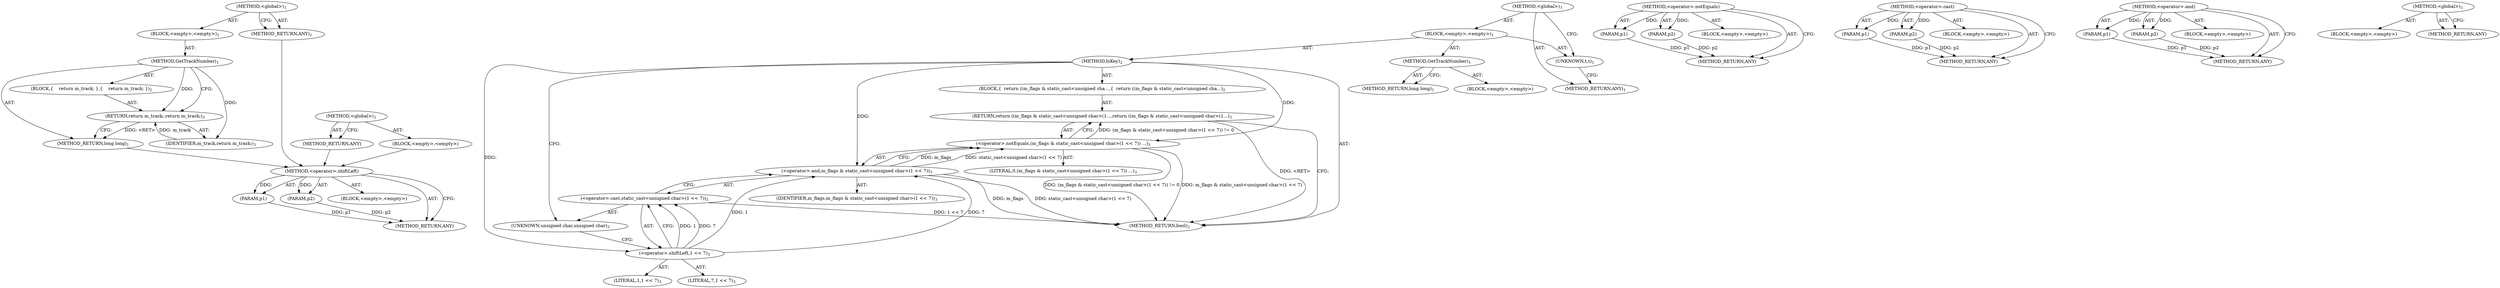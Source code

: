 digraph "IsKey" {
vulnerable_6 [label=<(METHOD,&lt;global&gt;)<SUB>1</SUB>>];
vulnerable_7 [label=<(BLOCK,&lt;empty&gt;,&lt;empty&gt;)<SUB>1</SUB>>];
vulnerable_8 [label=<(METHOD,GetTrackNumber)<SUB>1</SUB>>];
vulnerable_9 [label=<(BLOCK,{
    return m_track;
 },{
    return m_track;
 })<SUB>2</SUB>>];
vulnerable_10 [label=<(RETURN,return m_track;,return m_track;)<SUB>3</SUB>>];
vulnerable_11 [label=<(IDENTIFIER,m_track,return m_track;)<SUB>3</SUB>>];
vulnerable_12 [label=<(METHOD_RETURN,long long)<SUB>1</SUB>>];
vulnerable_14 [label=<(METHOD_RETURN,ANY)<SUB>1</SUB>>];
vulnerable_23 [label=<(METHOD,&lt;global&gt;)<SUB>1</SUB>>];
vulnerable_24 [label=<(BLOCK,&lt;empty&gt;,&lt;empty&gt;)>];
vulnerable_25 [label=<(METHOD_RETURN,ANY)>];
fixed_61 [label=<(METHOD,&lt;operator&gt;.shiftLeft)>];
fixed_62 [label=<(PARAM,p1)>];
fixed_63 [label=<(PARAM,p2)>];
fixed_64 [label=<(BLOCK,&lt;empty&gt;,&lt;empty&gt;)>];
fixed_65 [label=<(METHOD_RETURN,ANY)>];
fixed_6 [label=<(METHOD,&lt;global&gt;)<SUB>1</SUB>>];
fixed_7 [label=<(BLOCK,&lt;empty&gt;,&lt;empty&gt;)<SUB>1</SUB>>];
fixed_8 [label=<(METHOD,GetTrackNumber)<SUB>1</SUB>>];
fixed_9 [label=<(BLOCK,&lt;empty&gt;,&lt;empty&gt;)>];
fixed_10 [label=<(METHOD_RETURN,long long)<SUB>1</SUB>>];
fixed_12 [label=<(UNKNOWN,t,t)<SUB>1</SUB>>];
fixed_13 [label=<(METHOD,IsKey)<SUB>2</SUB>>];
fixed_14 [label=<(BLOCK,{
  return ((m_flags &amp; static_cast&lt;unsigned cha...,{
  return ((m_flags &amp; static_cast&lt;unsigned cha...)<SUB>2</SUB>>];
fixed_15 [label=<(RETURN,return ((m_flags &amp; static_cast&lt;unsigned char&gt;(1...,return ((m_flags &amp; static_cast&lt;unsigned char&gt;(1...)<SUB>3</SUB>>];
fixed_16 [label=<(&lt;operator&gt;.notEquals,(m_flags &amp; static_cast&lt;unsigned char&gt;(1 &lt;&lt; 7)) ...)<SUB>3</SUB>>];
fixed_17 [label=<(&lt;operator&gt;.and,m_flags &amp; static_cast&lt;unsigned char&gt;(1 &lt;&lt; 7))<SUB>3</SUB>>];
fixed_18 [label=<(IDENTIFIER,m_flags,m_flags &amp; static_cast&lt;unsigned char&gt;(1 &lt;&lt; 7))<SUB>3</SUB>>];
fixed_19 [label=<(&lt;operator&gt;.cast,static_cast&lt;unsigned char&gt;(1 &lt;&lt; 7))<SUB>3</SUB>>];
fixed_20 [label=<(UNKNOWN,unsigned char,unsigned char)<SUB>3</SUB>>];
fixed_21 [label=<(&lt;operator&gt;.shiftLeft,1 &lt;&lt; 7)<SUB>3</SUB>>];
fixed_22 [label=<(LITERAL,1,1 &lt;&lt; 7)<SUB>3</SUB>>];
fixed_23 [label=<(LITERAL,7,1 &lt;&lt; 7)<SUB>3</SUB>>];
fixed_24 [label=<(LITERAL,0,(m_flags &amp; static_cast&lt;unsigned char&gt;(1 &lt;&lt; 7)) ...)<SUB>3</SUB>>];
fixed_25 [label=<(METHOD_RETURN,bool)<SUB>2</SUB>>];
fixed_27 [label=<(METHOD_RETURN,ANY)<SUB>1</SUB>>];
fixed_46 [label=<(METHOD,&lt;operator&gt;.notEquals)>];
fixed_47 [label=<(PARAM,p1)>];
fixed_48 [label=<(PARAM,p2)>];
fixed_49 [label=<(BLOCK,&lt;empty&gt;,&lt;empty&gt;)>];
fixed_50 [label=<(METHOD_RETURN,ANY)>];
fixed_56 [label=<(METHOD,&lt;operator&gt;.cast)>];
fixed_57 [label=<(PARAM,p1)>];
fixed_58 [label=<(PARAM,p2)>];
fixed_59 [label=<(BLOCK,&lt;empty&gt;,&lt;empty&gt;)>];
fixed_60 [label=<(METHOD_RETURN,ANY)>];
fixed_51 [label=<(METHOD,&lt;operator&gt;.and)>];
fixed_52 [label=<(PARAM,p1)>];
fixed_53 [label=<(PARAM,p2)>];
fixed_54 [label=<(BLOCK,&lt;empty&gt;,&lt;empty&gt;)>];
fixed_55 [label=<(METHOD_RETURN,ANY)>];
fixed_40 [label=<(METHOD,&lt;global&gt;)<SUB>1</SUB>>];
fixed_41 [label=<(BLOCK,&lt;empty&gt;,&lt;empty&gt;)>];
fixed_42 [label=<(METHOD_RETURN,ANY)>];
vulnerable_6 -> vulnerable_7  [key=0, label="AST: "];
vulnerable_6 -> vulnerable_14  [key=0, label="AST: "];
vulnerable_6 -> vulnerable_14  [key=1, label="CFG: "];
vulnerable_7 -> vulnerable_8  [key=0, label="AST: "];
vulnerable_8 -> vulnerable_9  [key=0, label="AST: "];
vulnerable_8 -> vulnerable_12  [key=0, label="AST: "];
vulnerable_8 -> vulnerable_10  [key=0, label="CFG: "];
vulnerable_8 -> vulnerable_10  [key=1, label="DDG: "];
vulnerable_8 -> vulnerable_11  [key=0, label="DDG: "];
vulnerable_9 -> vulnerable_10  [key=0, label="AST: "];
vulnerable_10 -> vulnerable_11  [key=0, label="AST: "];
vulnerable_10 -> vulnerable_12  [key=0, label="CFG: "];
vulnerable_10 -> vulnerable_12  [key=1, label="DDG: &lt;RET&gt;"];
vulnerable_11 -> vulnerable_10  [key=0, label="DDG: m_track"];
vulnerable_12 -> fixed_61  [key=0];
vulnerable_14 -> fixed_61  [key=0];
vulnerable_23 -> vulnerable_24  [key=0, label="AST: "];
vulnerable_23 -> vulnerable_25  [key=0, label="AST: "];
vulnerable_23 -> vulnerable_25  [key=1, label="CFG: "];
vulnerable_24 -> fixed_61  [key=0];
vulnerable_25 -> fixed_61  [key=0];
fixed_61 -> fixed_62  [key=0, label="AST: "];
fixed_61 -> fixed_62  [key=1, label="DDG: "];
fixed_61 -> fixed_64  [key=0, label="AST: "];
fixed_61 -> fixed_63  [key=0, label="AST: "];
fixed_61 -> fixed_63  [key=1, label="DDG: "];
fixed_61 -> fixed_65  [key=0, label="AST: "];
fixed_61 -> fixed_65  [key=1, label="CFG: "];
fixed_62 -> fixed_65  [key=0, label="DDG: p1"];
fixed_63 -> fixed_65  [key=0, label="DDG: p2"];
fixed_6 -> fixed_7  [key=0, label="AST: "];
fixed_6 -> fixed_27  [key=0, label="AST: "];
fixed_6 -> fixed_12  [key=0, label="CFG: "];
fixed_7 -> fixed_8  [key=0, label="AST: "];
fixed_7 -> fixed_12  [key=0, label="AST: "];
fixed_7 -> fixed_13  [key=0, label="AST: "];
fixed_8 -> fixed_9  [key=0, label="AST: "];
fixed_8 -> fixed_10  [key=0, label="AST: "];
fixed_8 -> fixed_10  [key=1, label="CFG: "];
fixed_12 -> fixed_27  [key=0, label="CFG: "];
fixed_13 -> fixed_14  [key=0, label="AST: "];
fixed_13 -> fixed_25  [key=0, label="AST: "];
fixed_13 -> fixed_20  [key=0, label="CFG: "];
fixed_13 -> fixed_16  [key=0, label="DDG: "];
fixed_13 -> fixed_17  [key=0, label="DDG: "];
fixed_13 -> fixed_21  [key=0, label="DDG: "];
fixed_14 -> fixed_15  [key=0, label="AST: "];
fixed_15 -> fixed_16  [key=0, label="AST: "];
fixed_15 -> fixed_25  [key=0, label="CFG: "];
fixed_15 -> fixed_25  [key=1, label="DDG: &lt;RET&gt;"];
fixed_16 -> fixed_17  [key=0, label="AST: "];
fixed_16 -> fixed_24  [key=0, label="AST: "];
fixed_16 -> fixed_15  [key=0, label="CFG: "];
fixed_16 -> fixed_15  [key=1, label="DDG: (m_flags &amp; static_cast&lt;unsigned char&gt;(1 &lt;&lt; 7)) != 0"];
fixed_16 -> fixed_25  [key=0, label="DDG: m_flags &amp; static_cast&lt;unsigned char&gt;(1 &lt;&lt; 7)"];
fixed_16 -> fixed_25  [key=1, label="DDG: (m_flags &amp; static_cast&lt;unsigned char&gt;(1 &lt;&lt; 7)) != 0"];
fixed_17 -> fixed_18  [key=0, label="AST: "];
fixed_17 -> fixed_19  [key=0, label="AST: "];
fixed_17 -> fixed_16  [key=0, label="CFG: "];
fixed_17 -> fixed_16  [key=1, label="DDG: m_flags"];
fixed_17 -> fixed_16  [key=2, label="DDG: static_cast&lt;unsigned char&gt;(1 &lt;&lt; 7)"];
fixed_17 -> fixed_25  [key=0, label="DDG: m_flags"];
fixed_17 -> fixed_25  [key=1, label="DDG: static_cast&lt;unsigned char&gt;(1 &lt;&lt; 7)"];
fixed_19 -> fixed_20  [key=0, label="AST: "];
fixed_19 -> fixed_21  [key=0, label="AST: "];
fixed_19 -> fixed_17  [key=0, label="CFG: "];
fixed_19 -> fixed_25  [key=0, label="DDG: 1 &lt;&lt; 7"];
fixed_20 -> fixed_21  [key=0, label="CFG: "];
fixed_21 -> fixed_22  [key=0, label="AST: "];
fixed_21 -> fixed_23  [key=0, label="AST: "];
fixed_21 -> fixed_19  [key=0, label="CFG: "];
fixed_21 -> fixed_19  [key=1, label="DDG: 1"];
fixed_21 -> fixed_19  [key=2, label="DDG: 7"];
fixed_21 -> fixed_17  [key=0, label="DDG: 1"];
fixed_21 -> fixed_17  [key=1, label="DDG: 7"];
fixed_46 -> fixed_47  [key=0, label="AST: "];
fixed_46 -> fixed_47  [key=1, label="DDG: "];
fixed_46 -> fixed_49  [key=0, label="AST: "];
fixed_46 -> fixed_48  [key=0, label="AST: "];
fixed_46 -> fixed_48  [key=1, label="DDG: "];
fixed_46 -> fixed_50  [key=0, label="AST: "];
fixed_46 -> fixed_50  [key=1, label="CFG: "];
fixed_47 -> fixed_50  [key=0, label="DDG: p1"];
fixed_48 -> fixed_50  [key=0, label="DDG: p2"];
fixed_56 -> fixed_57  [key=0, label="AST: "];
fixed_56 -> fixed_57  [key=1, label="DDG: "];
fixed_56 -> fixed_59  [key=0, label="AST: "];
fixed_56 -> fixed_58  [key=0, label="AST: "];
fixed_56 -> fixed_58  [key=1, label="DDG: "];
fixed_56 -> fixed_60  [key=0, label="AST: "];
fixed_56 -> fixed_60  [key=1, label="CFG: "];
fixed_57 -> fixed_60  [key=0, label="DDG: p1"];
fixed_58 -> fixed_60  [key=0, label="DDG: p2"];
fixed_51 -> fixed_52  [key=0, label="AST: "];
fixed_51 -> fixed_52  [key=1, label="DDG: "];
fixed_51 -> fixed_54  [key=0, label="AST: "];
fixed_51 -> fixed_53  [key=0, label="AST: "];
fixed_51 -> fixed_53  [key=1, label="DDG: "];
fixed_51 -> fixed_55  [key=0, label="AST: "];
fixed_51 -> fixed_55  [key=1, label="CFG: "];
fixed_52 -> fixed_55  [key=0, label="DDG: p1"];
fixed_53 -> fixed_55  [key=0, label="DDG: p2"];
fixed_40 -> fixed_41  [key=0, label="AST: "];
fixed_40 -> fixed_42  [key=0, label="AST: "];
fixed_40 -> fixed_42  [key=1, label="CFG: "];
}
